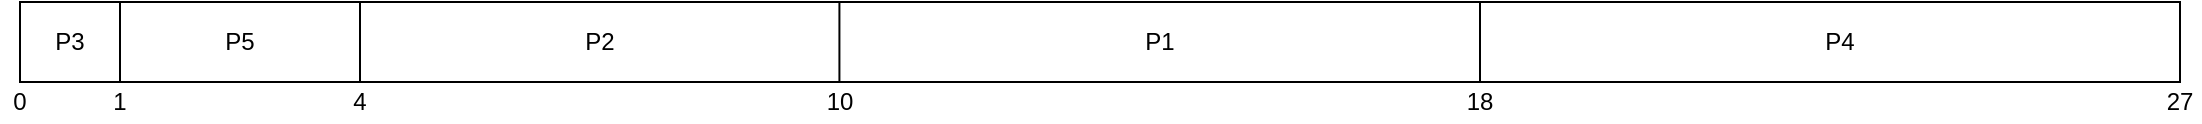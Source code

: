 <mxfile version="13.0.3" type="device"><diagram id="3QOVbjkEpLJw-EQpKEFK" name="Page-1"><mxGraphModel dx="474" dy="-126" grid="1" gridSize="10" guides="1" tooltips="1" connect="1" arrows="1" fold="1" page="0" pageScale="1" pageWidth="850" pageHeight="1100" math="0" shadow="0"><root><mxCell id="0"/><mxCell id="1" parent="0"/><mxCell id="et8GjgiM0Tnhin8KjJ_t-1" value="" style="rounded=0;whiteSpace=wrap;html=1;" vertex="1" parent="1"><mxGeometry x="80" y="400" width="1080" height="40" as="geometry"/></mxCell><mxCell id="et8GjgiM0Tnhin8KjJ_t-2" value="0" style="text;html=1;strokeColor=none;fillColor=none;align=center;verticalAlign=middle;whiteSpace=wrap;rounded=0;" vertex="1" parent="1"><mxGeometry x="70" y="440" width="20" height="20" as="geometry"/></mxCell><mxCell id="et8GjgiM0Tnhin8KjJ_t-3" value="1" style="text;html=1;strokeColor=none;fillColor=none;align=center;verticalAlign=middle;whiteSpace=wrap;rounded=0;" vertex="1" parent="1"><mxGeometry x="120" y="440" width="20" height="20" as="geometry"/></mxCell><mxCell id="et8GjgiM0Tnhin8KjJ_t-4" value="4" style="text;html=1;strokeColor=none;fillColor=none;align=center;verticalAlign=middle;whiteSpace=wrap;rounded=0;" vertex="1" parent="1"><mxGeometry x="240" y="440" width="20" height="20" as="geometry"/></mxCell><mxCell id="et8GjgiM0Tnhin8KjJ_t-5" value="10" style="text;html=1;strokeColor=none;fillColor=none;align=center;verticalAlign=middle;whiteSpace=wrap;rounded=0;" vertex="1" parent="1"><mxGeometry x="480" y="440" width="20" height="20" as="geometry"/></mxCell><mxCell id="et8GjgiM0Tnhin8KjJ_t-6" value="18" style="text;html=1;strokeColor=none;fillColor=none;align=center;verticalAlign=middle;whiteSpace=wrap;rounded=0;" vertex="1" parent="1"><mxGeometry x="800" y="440" width="20" height="20" as="geometry"/></mxCell><mxCell id="et8GjgiM0Tnhin8KjJ_t-7" value="27" style="text;html=1;strokeColor=none;fillColor=none;align=center;verticalAlign=middle;whiteSpace=wrap;rounded=0;" vertex="1" parent="1"><mxGeometry x="1150" y="440" width="20" height="20" as="geometry"/></mxCell><mxCell id="et8GjgiM0Tnhin8KjJ_t-8" value="" style="endArrow=none;html=1;" edge="1" parent="1"><mxGeometry width="50" height="50" relative="1" as="geometry"><mxPoint x="130" y="440" as="sourcePoint"/><mxPoint x="130" y="400" as="targetPoint"/></mxGeometry></mxCell><mxCell id="et8GjgiM0Tnhin8KjJ_t-9" value="" style="endArrow=none;html=1;" edge="1" parent="1"><mxGeometry width="50" height="50" relative="1" as="geometry"><mxPoint x="250.0" y="440" as="sourcePoint"/><mxPoint x="250.0" y="400" as="targetPoint"/></mxGeometry></mxCell><mxCell id="et8GjgiM0Tnhin8KjJ_t-10" value="" style="endArrow=none;html=1;" edge="1" parent="1"><mxGeometry width="50" height="50" relative="1" as="geometry"><mxPoint x="489.71" y="440" as="sourcePoint"/><mxPoint x="489.71" y="400" as="targetPoint"/></mxGeometry></mxCell><mxCell id="et8GjgiM0Tnhin8KjJ_t-11" value="" style="endArrow=none;html=1;" edge="1" parent="1"><mxGeometry width="50" height="50" relative="1" as="geometry"><mxPoint x="810.0" y="440" as="sourcePoint"/><mxPoint x="810.0" y="400" as="targetPoint"/></mxGeometry></mxCell><mxCell id="et8GjgiM0Tnhin8KjJ_t-12" value="P3" style="text;html=1;strokeColor=none;fillColor=none;align=center;verticalAlign=middle;whiteSpace=wrap;rounded=0;" vertex="1" parent="1"><mxGeometry x="80" y="410" width="50" height="20" as="geometry"/></mxCell><mxCell id="et8GjgiM0Tnhin8KjJ_t-13" value="P5" style="text;html=1;strokeColor=none;fillColor=none;align=center;verticalAlign=middle;whiteSpace=wrap;rounded=0;" vertex="1" parent="1"><mxGeometry x="170" y="410" width="40" height="20" as="geometry"/></mxCell><mxCell id="et8GjgiM0Tnhin8KjJ_t-14" value="P2" style="text;html=1;strokeColor=none;fillColor=none;align=center;verticalAlign=middle;whiteSpace=wrap;rounded=0;" vertex="1" parent="1"><mxGeometry x="350" y="410" width="40" height="20" as="geometry"/></mxCell><mxCell id="et8GjgiM0Tnhin8KjJ_t-15" value="P1" style="text;html=1;strokeColor=none;fillColor=none;align=center;verticalAlign=middle;whiteSpace=wrap;rounded=0;" vertex="1" parent="1"><mxGeometry x="630" y="410" width="40" height="20" as="geometry"/></mxCell><mxCell id="et8GjgiM0Tnhin8KjJ_t-16" value="P4" style="text;html=1;strokeColor=none;fillColor=none;align=center;verticalAlign=middle;whiteSpace=wrap;rounded=0;" vertex="1" parent="1"><mxGeometry x="970" y="410" width="40" height="20" as="geometry"/></mxCell></root></mxGraphModel></diagram></mxfile>